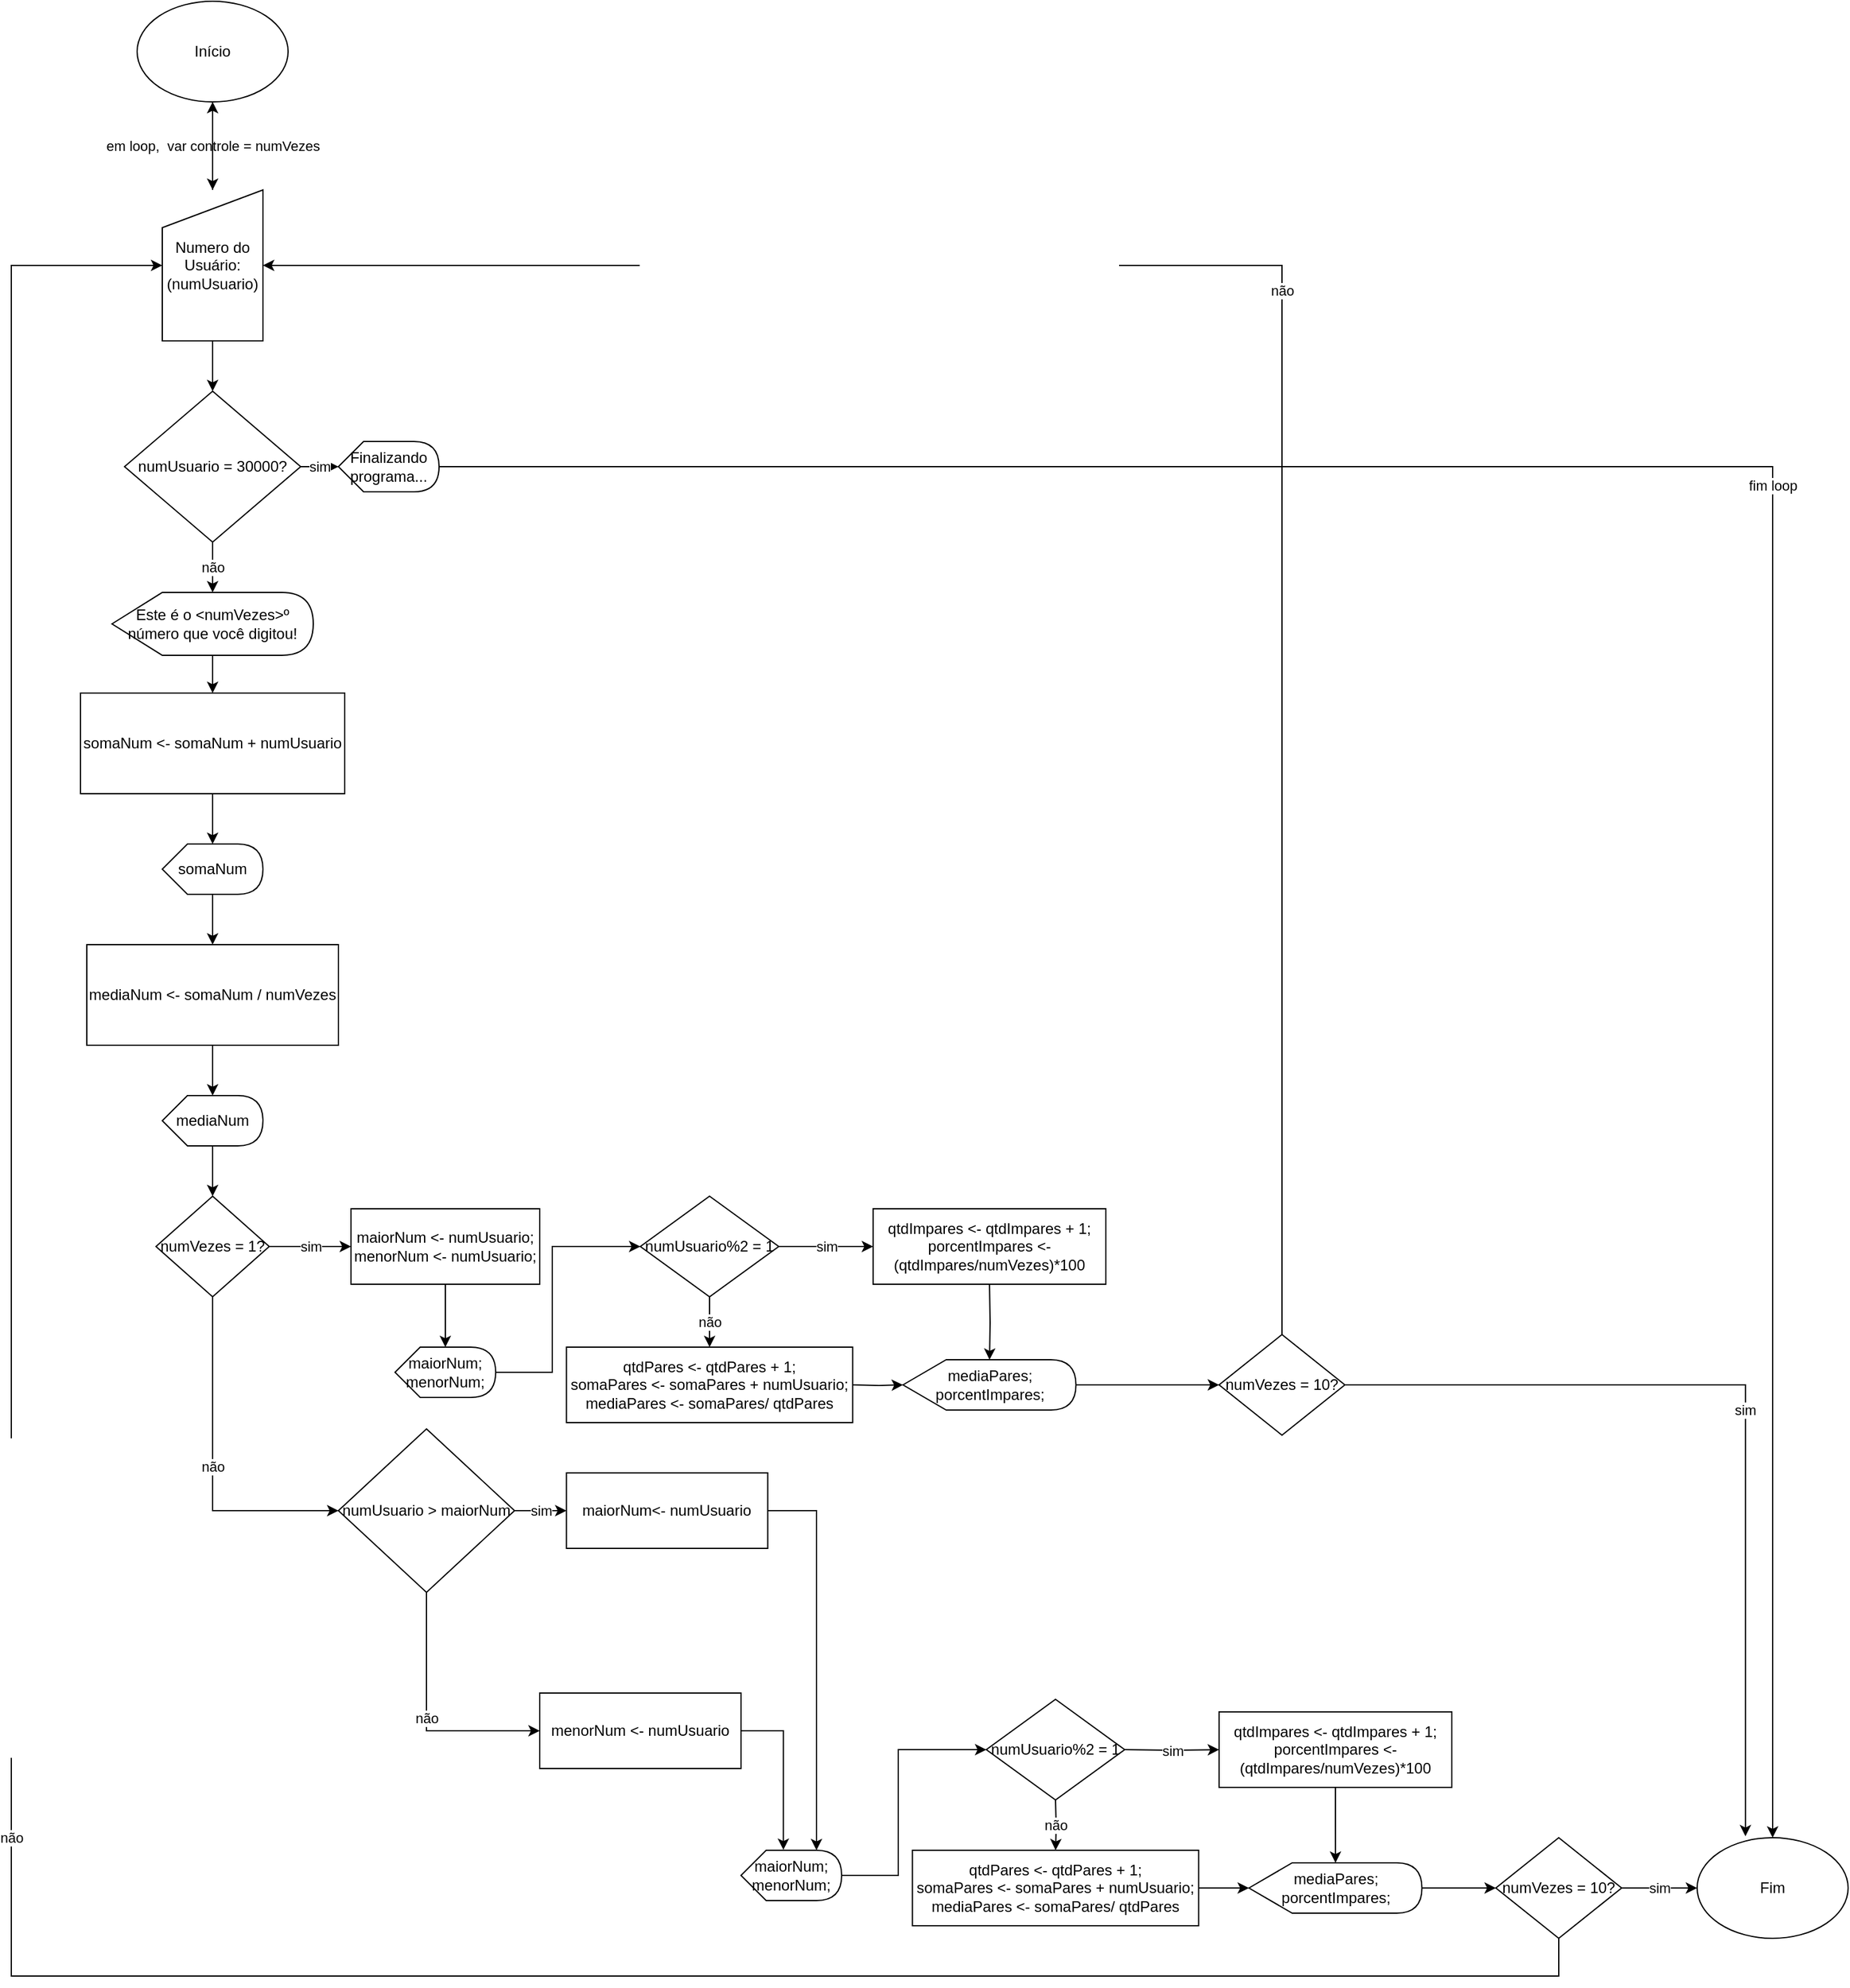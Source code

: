 <mxfile version="15.2.9" type="device"><diagram id="gTPbUyWR30J1MqAxgZtC" name="Page-1"><mxGraphModel dx="1104" dy="406" grid="1" gridSize="10" guides="1" tooltips="1" connect="1" arrows="1" fold="1" page="1" pageScale="1" pageWidth="827" pageHeight="1169" math="0" shadow="0"><root><mxCell id="0"/><mxCell id="1" parent="0"/><mxCell id="39hIS9YaUeQt7ksMpG2S-1" value="Fim" style="ellipse;whiteSpace=wrap;html=1;" vertex="1" parent="1"><mxGeometry x="1280" y="1470" width="120" height="80" as="geometry"/></mxCell><mxCell id="39hIS9YaUeQt7ksMpG2S-4" value="em loop,&amp;nbsp; var controle = numVezes" style="edgeStyle=orthogonalEdgeStyle;rounded=0;orthogonalLoop=1;jettySize=auto;html=1;" edge="1" parent="1" source="39hIS9YaUeQt7ksMpG2S-2" target="39hIS9YaUeQt7ksMpG2S-3"><mxGeometry relative="1" as="geometry"/></mxCell><mxCell id="39hIS9YaUeQt7ksMpG2S-2" value="Início" style="ellipse;whiteSpace=wrap;html=1;" vertex="1" parent="1"><mxGeometry x="40" y="10" width="120" height="80" as="geometry"/></mxCell><mxCell id="39hIS9YaUeQt7ksMpG2S-6" value="" style="edgeStyle=orthogonalEdgeStyle;rounded=0;orthogonalLoop=1;jettySize=auto;html=1;" edge="1" parent="1" source="39hIS9YaUeQt7ksMpG2S-3" target="39hIS9YaUeQt7ksMpG2S-5"><mxGeometry relative="1" as="geometry"/></mxCell><mxCell id="39hIS9YaUeQt7ksMpG2S-14" value="" style="edgeStyle=orthogonalEdgeStyle;rounded=0;orthogonalLoop=1;jettySize=auto;html=1;" edge="1" parent="1" source="39hIS9YaUeQt7ksMpG2S-3" target="39hIS9YaUeQt7ksMpG2S-2"><mxGeometry relative="1" as="geometry"/></mxCell><mxCell id="39hIS9YaUeQt7ksMpG2S-3" value="Numero do Usuário:&lt;br&gt;(numUsuario)" style="shape=manualInput;whiteSpace=wrap;html=1;" vertex="1" parent="1"><mxGeometry x="60" y="160" width="80" height="120" as="geometry"/></mxCell><mxCell id="39hIS9YaUeQt7ksMpG2S-9" value="sim" style="edgeStyle=orthogonalEdgeStyle;rounded=0;orthogonalLoop=1;jettySize=auto;html=1;" edge="1" parent="1" source="39hIS9YaUeQt7ksMpG2S-5" target="39hIS9YaUeQt7ksMpG2S-8"><mxGeometry relative="1" as="geometry"/></mxCell><mxCell id="39hIS9YaUeQt7ksMpG2S-13" value="não" style="edgeStyle=orthogonalEdgeStyle;rounded=0;orthogonalLoop=1;jettySize=auto;html=1;" edge="1" parent="1" source="39hIS9YaUeQt7ksMpG2S-5" target="39hIS9YaUeQt7ksMpG2S-11"><mxGeometry relative="1" as="geometry"/></mxCell><mxCell id="39hIS9YaUeQt7ksMpG2S-5" value="numUsuario = 30000?" style="rhombus;whiteSpace=wrap;html=1;" vertex="1" parent="1"><mxGeometry x="30" y="320" width="140" height="120" as="geometry"/></mxCell><mxCell id="39hIS9YaUeQt7ksMpG2S-10" value="fim loop" style="edgeStyle=orthogonalEdgeStyle;rounded=0;orthogonalLoop=1;jettySize=auto;html=1;" edge="1" parent="1" source="39hIS9YaUeQt7ksMpG2S-8" target="39hIS9YaUeQt7ksMpG2S-1"><mxGeometry relative="1" as="geometry"/></mxCell><mxCell id="39hIS9YaUeQt7ksMpG2S-8" value="Finalizando programa..." style="shape=display;whiteSpace=wrap;html=1;" vertex="1" parent="1"><mxGeometry x="200" y="360" width="80" height="40" as="geometry"/></mxCell><mxCell id="39hIS9YaUeQt7ksMpG2S-16" value="" style="edgeStyle=orthogonalEdgeStyle;rounded=0;orthogonalLoop=1;jettySize=auto;html=1;" edge="1" parent="1" source="39hIS9YaUeQt7ksMpG2S-11" target="39hIS9YaUeQt7ksMpG2S-15"><mxGeometry relative="1" as="geometry"/></mxCell><mxCell id="39hIS9YaUeQt7ksMpG2S-11" value="Este é o &amp;lt;numVezes&amp;gt;º número que você digitou!" style="shape=display;whiteSpace=wrap;html=1;" vertex="1" parent="1"><mxGeometry x="20" y="480" width="160" height="50" as="geometry"/></mxCell><mxCell id="39hIS9YaUeQt7ksMpG2S-18" value="" style="edgeStyle=orthogonalEdgeStyle;rounded=0;orthogonalLoop=1;jettySize=auto;html=1;" edge="1" parent="1" source="39hIS9YaUeQt7ksMpG2S-15" target="39hIS9YaUeQt7ksMpG2S-17"><mxGeometry relative="1" as="geometry"/></mxCell><mxCell id="39hIS9YaUeQt7ksMpG2S-15" value="somaNum &amp;lt;- somaNum + numUsuario" style="whiteSpace=wrap;html=1;" vertex="1" parent="1"><mxGeometry x="-5" y="560" width="210" height="80" as="geometry"/></mxCell><mxCell id="39hIS9YaUeQt7ksMpG2S-20" value="" style="edgeStyle=orthogonalEdgeStyle;rounded=0;orthogonalLoop=1;jettySize=auto;html=1;" edge="1" parent="1" source="39hIS9YaUeQt7ksMpG2S-17" target="39hIS9YaUeQt7ksMpG2S-19"><mxGeometry relative="1" as="geometry"/></mxCell><mxCell id="39hIS9YaUeQt7ksMpG2S-17" value="somaNum" style="shape=display;whiteSpace=wrap;html=1;" vertex="1" parent="1"><mxGeometry x="60" y="680" width="80" height="40" as="geometry"/></mxCell><mxCell id="39hIS9YaUeQt7ksMpG2S-22" value="" style="edgeStyle=orthogonalEdgeStyle;rounded=0;orthogonalLoop=1;jettySize=auto;html=1;" edge="1" parent="1" source="39hIS9YaUeQt7ksMpG2S-19" target="39hIS9YaUeQt7ksMpG2S-21"><mxGeometry relative="1" as="geometry"/></mxCell><mxCell id="39hIS9YaUeQt7ksMpG2S-19" value="mediaNum &amp;lt;- somaNum / numVezes" style="whiteSpace=wrap;html=1;" vertex="1" parent="1"><mxGeometry y="760" width="200" height="80" as="geometry"/></mxCell><mxCell id="39hIS9YaUeQt7ksMpG2S-24" value="" style="edgeStyle=orthogonalEdgeStyle;rounded=0;orthogonalLoop=1;jettySize=auto;html=1;" edge="1" parent="1" source="39hIS9YaUeQt7ksMpG2S-21" target="39hIS9YaUeQt7ksMpG2S-23"><mxGeometry relative="1" as="geometry"/></mxCell><mxCell id="39hIS9YaUeQt7ksMpG2S-21" value="mediaNum" style="shape=display;whiteSpace=wrap;html=1;" vertex="1" parent="1"><mxGeometry x="60" y="880" width="80" height="40" as="geometry"/></mxCell><mxCell id="39hIS9YaUeQt7ksMpG2S-26" value="sim" style="edgeStyle=orthogonalEdgeStyle;rounded=0;orthogonalLoop=1;jettySize=auto;html=1;" edge="1" parent="1" source="39hIS9YaUeQt7ksMpG2S-23" target="39hIS9YaUeQt7ksMpG2S-25"><mxGeometry relative="1" as="geometry"/></mxCell><mxCell id="39hIS9YaUeQt7ksMpG2S-40" value="não" style="edgeStyle=orthogonalEdgeStyle;rounded=0;orthogonalLoop=1;jettySize=auto;html=1;entryX=0;entryY=0.5;entryDx=0;entryDy=0;" edge="1" parent="1" source="39hIS9YaUeQt7ksMpG2S-23" target="39hIS9YaUeQt7ksMpG2S-51"><mxGeometry relative="1" as="geometry"><mxPoint x="100" y="1170" as="targetPoint"/><Array as="points"><mxPoint x="100" y="1210"/></Array></mxGeometry></mxCell><mxCell id="39hIS9YaUeQt7ksMpG2S-23" value="numVezes = 1?" style="rhombus;whiteSpace=wrap;html=1;" vertex="1" parent="1"><mxGeometry x="55" y="960" width="90" height="80" as="geometry"/></mxCell><mxCell id="39hIS9YaUeQt7ksMpG2S-37" value="" style="edgeStyle=orthogonalEdgeStyle;rounded=0;orthogonalLoop=1;jettySize=auto;html=1;" edge="1" parent="1" source="39hIS9YaUeQt7ksMpG2S-25" target="39hIS9YaUeQt7ksMpG2S-35"><mxGeometry relative="1" as="geometry"/></mxCell><mxCell id="39hIS9YaUeQt7ksMpG2S-25" value="maiorNum &amp;lt;- numUsuario;&lt;br&gt;menorNum &amp;lt;- numUsuario;" style="whiteSpace=wrap;html=1;" vertex="1" parent="1"><mxGeometry x="210" y="970" width="150" height="60" as="geometry"/></mxCell><mxCell id="39hIS9YaUeQt7ksMpG2S-32" value="sim" style="edgeStyle=orthogonalEdgeStyle;rounded=0;orthogonalLoop=1;jettySize=auto;html=1;" edge="1" parent="1" source="39hIS9YaUeQt7ksMpG2S-29" target="39hIS9YaUeQt7ksMpG2S-31"><mxGeometry relative="1" as="geometry"/></mxCell><mxCell id="39hIS9YaUeQt7ksMpG2S-34" value="não" style="edgeStyle=orthogonalEdgeStyle;rounded=0;orthogonalLoop=1;jettySize=auto;html=1;" edge="1" parent="1" source="39hIS9YaUeQt7ksMpG2S-29" target="39hIS9YaUeQt7ksMpG2S-33"><mxGeometry relative="1" as="geometry"/></mxCell><mxCell id="39hIS9YaUeQt7ksMpG2S-29" value="numUsuario%2 = 1" style="rhombus;whiteSpace=wrap;html=1;" vertex="1" parent="1"><mxGeometry x="440" y="960" width="110" height="80" as="geometry"/></mxCell><mxCell id="39hIS9YaUeQt7ksMpG2S-31" value="qtdImpares &amp;lt;- qtdImpares + 1;&lt;br&gt;porcentImpares &amp;lt;- (qtdImpares/numVezes)*100" style="whiteSpace=wrap;html=1;" vertex="1" parent="1"><mxGeometry x="625" y="970" width="185" height="60" as="geometry"/></mxCell><mxCell id="39hIS9YaUeQt7ksMpG2S-33" value="qtdPares &amp;lt;- qtdPares + 1;&lt;br&gt;somaPares &amp;lt;- somaPares + numUsuario;&lt;br&gt;mediaPares &amp;lt;- somaPares/ qtdPares" style="whiteSpace=wrap;html=1;" vertex="1" parent="1"><mxGeometry x="381.25" y="1080" width="227.5" height="60" as="geometry"/></mxCell><mxCell id="39hIS9YaUeQt7ksMpG2S-38" style="edgeStyle=orthogonalEdgeStyle;rounded=0;orthogonalLoop=1;jettySize=auto;html=1;entryX=0;entryY=0.5;entryDx=0;entryDy=0;" edge="1" parent="1" source="39hIS9YaUeQt7ksMpG2S-35" target="39hIS9YaUeQt7ksMpG2S-29"><mxGeometry relative="1" as="geometry"><Array as="points"><mxPoint x="370" y="1100"/><mxPoint x="370" y="1000"/></Array></mxGeometry></mxCell><mxCell id="39hIS9YaUeQt7ksMpG2S-35" value="maiorNum;&lt;br&gt;menorNum;" style="shape=display;whiteSpace=wrap;html=1;" vertex="1" parent="1"><mxGeometry x="245" y="1080" width="80" height="40" as="geometry"/></mxCell><mxCell id="39hIS9YaUeQt7ksMpG2S-43" value="sim" style="edgeStyle=orthogonalEdgeStyle;rounded=0;orthogonalLoop=1;jettySize=auto;html=1;" edge="1" parent="1" target="39hIS9YaUeQt7ksMpG2S-45"><mxGeometry relative="1" as="geometry"><mxPoint x="825" y="1400" as="sourcePoint"/></mxGeometry></mxCell><mxCell id="39hIS9YaUeQt7ksMpG2S-44" value="não" style="edgeStyle=orthogonalEdgeStyle;rounded=0;orthogonalLoop=1;jettySize=auto;html=1;" edge="1" parent="1" target="39hIS9YaUeQt7ksMpG2S-46"><mxGeometry relative="1" as="geometry"><mxPoint x="770" y="1440" as="sourcePoint"/></mxGeometry></mxCell><mxCell id="39hIS9YaUeQt7ksMpG2S-66" value="" style="edgeStyle=orthogonalEdgeStyle;rounded=0;orthogonalLoop=1;jettySize=auto;html=1;" edge="1" parent="1" source="39hIS9YaUeQt7ksMpG2S-45" target="39hIS9YaUeQt7ksMpG2S-64"><mxGeometry relative="1" as="geometry"/></mxCell><mxCell id="39hIS9YaUeQt7ksMpG2S-45" value="qtdImpares &amp;lt;- qtdImpares + 1;&lt;br&gt;porcentImpares &amp;lt;- (qtdImpares/numVezes)*100" style="whiteSpace=wrap;html=1;" vertex="1" parent="1"><mxGeometry x="900" y="1370" width="185" height="60" as="geometry"/></mxCell><mxCell id="39hIS9YaUeQt7ksMpG2S-65" value="" style="edgeStyle=orthogonalEdgeStyle;rounded=0;orthogonalLoop=1;jettySize=auto;html=1;" edge="1" parent="1" source="39hIS9YaUeQt7ksMpG2S-46" target="39hIS9YaUeQt7ksMpG2S-64"><mxGeometry relative="1" as="geometry"/></mxCell><mxCell id="39hIS9YaUeQt7ksMpG2S-46" value="qtdPares &amp;lt;- qtdPares + 1;&lt;br&gt;somaPares &amp;lt;- somaPares + numUsuario;&lt;br&gt;mediaPares &amp;lt;- somaPares/ qtdPares" style="whiteSpace=wrap;html=1;" vertex="1" parent="1"><mxGeometry x="656.25" y="1480" width="227.5" height="60" as="geometry"/></mxCell><mxCell id="39hIS9YaUeQt7ksMpG2S-48" value="maiorNum;&lt;br&gt;menorNum;" style="shape=display;whiteSpace=wrap;html=1;" vertex="1" parent="1"><mxGeometry x="520" y="1480" width="80" height="40" as="geometry"/></mxCell><mxCell id="39hIS9YaUeQt7ksMpG2S-50" value="numUsuario%2 = 1" style="rhombus;whiteSpace=wrap;html=1;" vertex="1" parent="1"><mxGeometry x="715" y="1360" width="110" height="80" as="geometry"/></mxCell><mxCell id="39hIS9YaUeQt7ksMpG2S-54" value="sim" style="edgeStyle=orthogonalEdgeStyle;rounded=0;orthogonalLoop=1;jettySize=auto;html=1;" edge="1" parent="1" source="39hIS9YaUeQt7ksMpG2S-51" target="39hIS9YaUeQt7ksMpG2S-53"><mxGeometry relative="1" as="geometry"/></mxCell><mxCell id="39hIS9YaUeQt7ksMpG2S-56" value="não" style="edgeStyle=orthogonalEdgeStyle;rounded=0;orthogonalLoop=1;jettySize=auto;html=1;entryX=0;entryY=0.5;entryDx=0;entryDy=0;" edge="1" parent="1" source="39hIS9YaUeQt7ksMpG2S-51" target="39hIS9YaUeQt7ksMpG2S-60"><mxGeometry relative="1" as="geometry"><mxPoint x="270" y="1320" as="targetPoint"/><Array as="points"><mxPoint x="270" y="1385"/></Array></mxGeometry></mxCell><mxCell id="39hIS9YaUeQt7ksMpG2S-51" value="numUsuario &amp;gt; maiorNum" style="rhombus;whiteSpace=wrap;html=1;" vertex="1" parent="1"><mxGeometry x="200" y="1145" width="140" height="130" as="geometry"/></mxCell><mxCell id="39hIS9YaUeQt7ksMpG2S-62" style="edgeStyle=orthogonalEdgeStyle;rounded=0;orthogonalLoop=1;jettySize=auto;html=1;entryX=0;entryY=0;entryDx=60;entryDy=0;entryPerimeter=0;" edge="1" parent="1" source="39hIS9YaUeQt7ksMpG2S-53" target="39hIS9YaUeQt7ksMpG2S-48"><mxGeometry relative="1" as="geometry"><Array as="points"><mxPoint x="580" y="1210"/></Array></mxGeometry></mxCell><mxCell id="39hIS9YaUeQt7ksMpG2S-53" value="maiorNum&amp;lt;- numUsuario" style="whiteSpace=wrap;html=1;" vertex="1" parent="1"><mxGeometry x="381.25" y="1180" width="160" height="60" as="geometry"/></mxCell><mxCell id="39hIS9YaUeQt7ksMpG2S-59" style="edgeStyle=orthogonalEdgeStyle;rounded=0;orthogonalLoop=1;jettySize=auto;html=1;entryX=0;entryY=0.5;entryDx=0;entryDy=0;" edge="1" parent="1"><mxGeometry relative="1" as="geometry"><mxPoint x="715" y="1400" as="targetPoint"/><Array as="points"><mxPoint x="645" y="1500"/><mxPoint x="645" y="1400"/></Array><mxPoint x="600" y="1500" as="sourcePoint"/></mxGeometry></mxCell><mxCell id="39hIS9YaUeQt7ksMpG2S-63" style="edgeStyle=orthogonalEdgeStyle;rounded=0;orthogonalLoop=1;jettySize=auto;html=1;entryX=0.421;entryY=-0.008;entryDx=0;entryDy=0;entryPerimeter=0;" edge="1" parent="1" source="39hIS9YaUeQt7ksMpG2S-60" target="39hIS9YaUeQt7ksMpG2S-48"><mxGeometry relative="1" as="geometry"><Array as="points"><mxPoint x="554" y="1385"/></Array></mxGeometry></mxCell><mxCell id="39hIS9YaUeQt7ksMpG2S-60" value="menorNum &amp;lt;- numUsuario" style="whiteSpace=wrap;html=1;" vertex="1" parent="1"><mxGeometry x="360" y="1355" width="160" height="60" as="geometry"/></mxCell><mxCell id="39hIS9YaUeQt7ksMpG2S-69" value="" style="edgeStyle=orthogonalEdgeStyle;rounded=0;orthogonalLoop=1;jettySize=auto;html=1;" edge="1" parent="1" source="39hIS9YaUeQt7ksMpG2S-64" target="39hIS9YaUeQt7ksMpG2S-68"><mxGeometry relative="1" as="geometry"/></mxCell><mxCell id="39hIS9YaUeQt7ksMpG2S-64" value="mediaPares;&lt;br&gt;porcentImpares;" style="shape=display;whiteSpace=wrap;html=1;" vertex="1" parent="1"><mxGeometry x="923.75" y="1490" width="137.5" height="40" as="geometry"/></mxCell><mxCell id="39hIS9YaUeQt7ksMpG2S-70" value="sim" style="edgeStyle=orthogonalEdgeStyle;rounded=0;orthogonalLoop=1;jettySize=auto;html=1;entryX=0;entryY=0.5;entryDx=0;entryDy=0;" edge="1" parent="1" source="39hIS9YaUeQt7ksMpG2S-68" target="39hIS9YaUeQt7ksMpG2S-1"><mxGeometry relative="1" as="geometry"/></mxCell><mxCell id="39hIS9YaUeQt7ksMpG2S-71" value="não" style="edgeStyle=orthogonalEdgeStyle;rounded=0;orthogonalLoop=1;jettySize=auto;html=1;entryX=0;entryY=0.5;entryDx=0;entryDy=0;" edge="1" parent="1" source="39hIS9YaUeQt7ksMpG2S-68" target="39hIS9YaUeQt7ksMpG2S-3"><mxGeometry relative="1" as="geometry"><Array as="points"><mxPoint x="1170" y="1580"/><mxPoint x="-60" y="1580"/><mxPoint x="-60" y="220"/></Array></mxGeometry></mxCell><mxCell id="39hIS9YaUeQt7ksMpG2S-68" value="numVezes = 10?" style="rhombus;whiteSpace=wrap;html=1;" vertex="1" parent="1"><mxGeometry x="1120" y="1470" width="100" height="80" as="geometry"/></mxCell><mxCell id="hBm1hcXhZI3s1aXS6tOB-1" value="" style="edgeStyle=orthogonalEdgeStyle;rounded=0;orthogonalLoop=1;jettySize=auto;html=1;" edge="1" parent="1" target="hBm1hcXhZI3s1aXS6tOB-3"><mxGeometry relative="1" as="geometry"><mxPoint x="717.529" y="1030" as="sourcePoint"/></mxGeometry></mxCell><mxCell id="hBm1hcXhZI3s1aXS6tOB-2" value="" style="edgeStyle=orthogonalEdgeStyle;rounded=0;orthogonalLoop=1;jettySize=auto;html=1;" edge="1" parent="1" target="hBm1hcXhZI3s1aXS6tOB-3"><mxGeometry relative="1" as="geometry"><mxPoint x="608.75" y="1110" as="sourcePoint"/></mxGeometry></mxCell><mxCell id="hBm1hcXhZI3s1aXS6tOB-10" value="" style="edgeStyle=orthogonalEdgeStyle;rounded=0;orthogonalLoop=1;jettySize=auto;html=1;" edge="1" parent="1" source="hBm1hcXhZI3s1aXS6tOB-3" target="hBm1hcXhZI3s1aXS6tOB-9"><mxGeometry relative="1" as="geometry"/></mxCell><mxCell id="hBm1hcXhZI3s1aXS6tOB-3" value="mediaPares;&lt;br&gt;porcentImpares;" style="shape=display;whiteSpace=wrap;html=1;" vertex="1" parent="1"><mxGeometry x="648.75" y="1090" width="137.5" height="40" as="geometry"/></mxCell><mxCell id="hBm1hcXhZI3s1aXS6tOB-11" value="sim" style="edgeStyle=orthogonalEdgeStyle;rounded=0;orthogonalLoop=1;jettySize=auto;html=1;entryX=0.32;entryY=-0.014;entryDx=0;entryDy=0;entryPerimeter=0;" edge="1" parent="1" source="hBm1hcXhZI3s1aXS6tOB-9" target="39hIS9YaUeQt7ksMpG2S-1"><mxGeometry relative="1" as="geometry"/></mxCell><mxCell id="hBm1hcXhZI3s1aXS6tOB-12" value="não" style="edgeStyle=orthogonalEdgeStyle;rounded=0;orthogonalLoop=1;jettySize=auto;html=1;entryX=1;entryY=0.5;entryDx=0;entryDy=0;" edge="1" parent="1" source="hBm1hcXhZI3s1aXS6tOB-9" target="39hIS9YaUeQt7ksMpG2S-3"><mxGeometry relative="1" as="geometry"><Array as="points"><mxPoint x="950" y="220"/></Array></mxGeometry></mxCell><mxCell id="hBm1hcXhZI3s1aXS6tOB-9" value="numVezes = 10?" style="rhombus;whiteSpace=wrap;html=1;" vertex="1" parent="1"><mxGeometry x="900" y="1070" width="100" height="80" as="geometry"/></mxCell></root></mxGraphModel></diagram></mxfile>